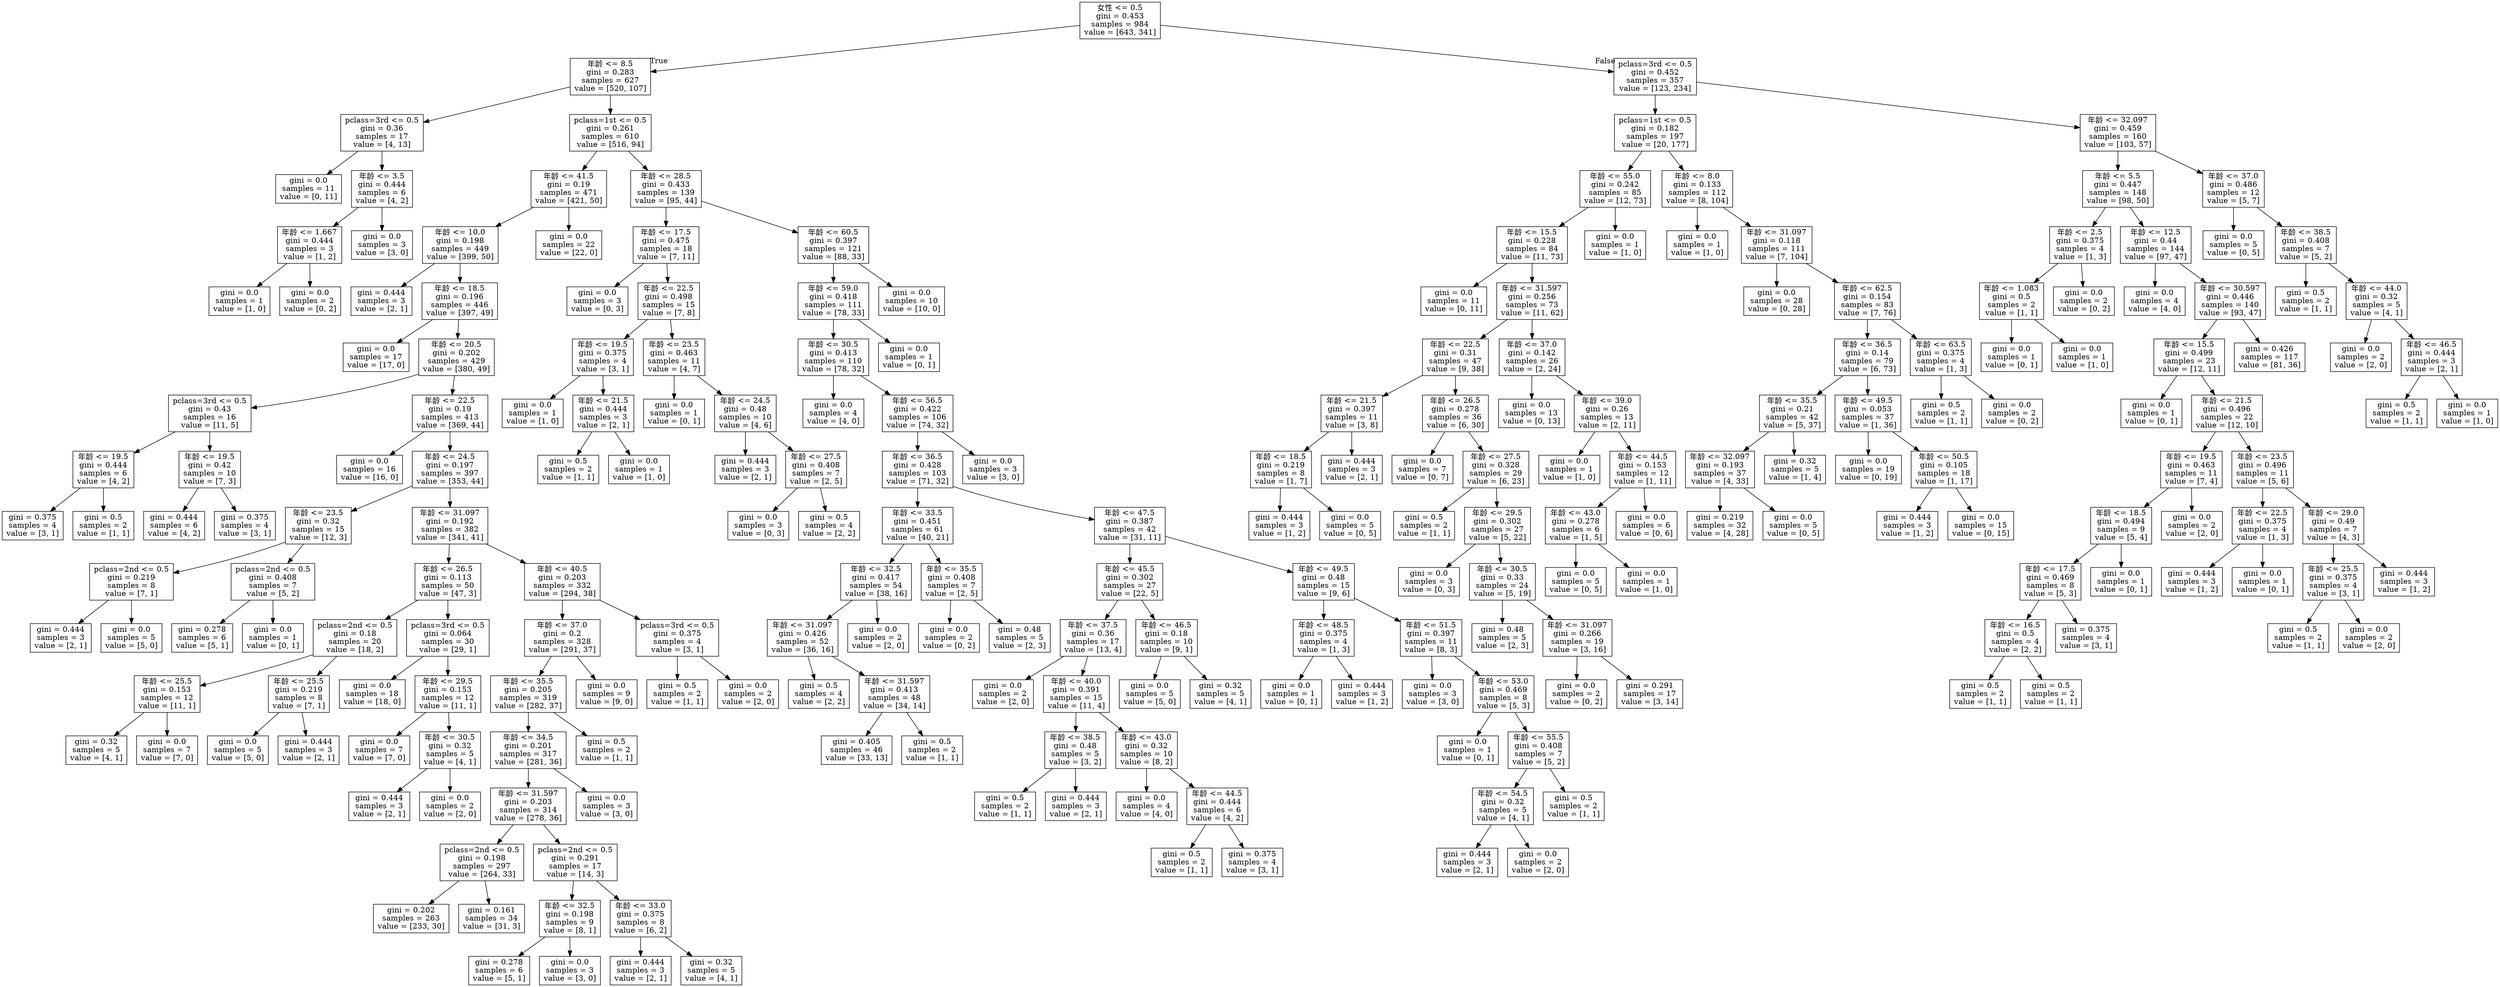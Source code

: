 digraph Tree {
node [shape=box] ;
0 [label="女性 <= 0.5\ngini = 0.453\nsamples = 984\nvalue = [643, 341]"] ;
1 [label="年龄 <= 8.5\ngini = 0.283\nsamples = 627\nvalue = [520, 107]"] ;
0 -> 1 [labeldistance=2.5, labelangle=45, headlabel="True"] ;
2 [label="pclass=3rd <= 0.5\ngini = 0.36\nsamples = 17\nvalue = [4, 13]"] ;
1 -> 2 ;
3 [label="gini = 0.0\nsamples = 11\nvalue = [0, 11]"] ;
2 -> 3 ;
4 [label="年龄 <= 3.5\ngini = 0.444\nsamples = 6\nvalue = [4, 2]"] ;
2 -> 4 ;
5 [label="年龄 <= 1.667\ngini = 0.444\nsamples = 3\nvalue = [1, 2]"] ;
4 -> 5 ;
6 [label="gini = 0.0\nsamples = 1\nvalue = [1, 0]"] ;
5 -> 6 ;
7 [label="gini = 0.0\nsamples = 2\nvalue = [0, 2]"] ;
5 -> 7 ;
8 [label="gini = 0.0\nsamples = 3\nvalue = [3, 0]"] ;
4 -> 8 ;
9 [label="pclass=1st <= 0.5\ngini = 0.261\nsamples = 610\nvalue = [516, 94]"] ;
1 -> 9 ;
10 [label="年龄 <= 41.5\ngini = 0.19\nsamples = 471\nvalue = [421, 50]"] ;
9 -> 10 ;
11 [label="年龄 <= 10.0\ngini = 0.198\nsamples = 449\nvalue = [399, 50]"] ;
10 -> 11 ;
12 [label="gini = 0.444\nsamples = 3\nvalue = [2, 1]"] ;
11 -> 12 ;
13 [label="年龄 <= 18.5\ngini = 0.196\nsamples = 446\nvalue = [397, 49]"] ;
11 -> 13 ;
14 [label="gini = 0.0\nsamples = 17\nvalue = [17, 0]"] ;
13 -> 14 ;
15 [label="年龄 <= 20.5\ngini = 0.202\nsamples = 429\nvalue = [380, 49]"] ;
13 -> 15 ;
16 [label="pclass=3rd <= 0.5\ngini = 0.43\nsamples = 16\nvalue = [11, 5]"] ;
15 -> 16 ;
17 [label="年龄 <= 19.5\ngini = 0.444\nsamples = 6\nvalue = [4, 2]"] ;
16 -> 17 ;
18 [label="gini = 0.375\nsamples = 4\nvalue = [3, 1]"] ;
17 -> 18 ;
19 [label="gini = 0.5\nsamples = 2\nvalue = [1, 1]"] ;
17 -> 19 ;
20 [label="年龄 <= 19.5\ngini = 0.42\nsamples = 10\nvalue = [7, 3]"] ;
16 -> 20 ;
21 [label="gini = 0.444\nsamples = 6\nvalue = [4, 2]"] ;
20 -> 21 ;
22 [label="gini = 0.375\nsamples = 4\nvalue = [3, 1]"] ;
20 -> 22 ;
23 [label="年龄 <= 22.5\ngini = 0.19\nsamples = 413\nvalue = [369, 44]"] ;
15 -> 23 ;
24 [label="gini = 0.0\nsamples = 16\nvalue = [16, 0]"] ;
23 -> 24 ;
25 [label="年龄 <= 24.5\ngini = 0.197\nsamples = 397\nvalue = [353, 44]"] ;
23 -> 25 ;
26 [label="年龄 <= 23.5\ngini = 0.32\nsamples = 15\nvalue = [12, 3]"] ;
25 -> 26 ;
27 [label="pclass=2nd <= 0.5\ngini = 0.219\nsamples = 8\nvalue = [7, 1]"] ;
26 -> 27 ;
28 [label="gini = 0.444\nsamples = 3\nvalue = [2, 1]"] ;
27 -> 28 ;
29 [label="gini = 0.0\nsamples = 5\nvalue = [5, 0]"] ;
27 -> 29 ;
30 [label="pclass=2nd <= 0.5\ngini = 0.408\nsamples = 7\nvalue = [5, 2]"] ;
26 -> 30 ;
31 [label="gini = 0.278\nsamples = 6\nvalue = [5, 1]"] ;
30 -> 31 ;
32 [label="gini = 0.0\nsamples = 1\nvalue = [0, 1]"] ;
30 -> 32 ;
33 [label="年龄 <= 31.097\ngini = 0.192\nsamples = 382\nvalue = [341, 41]"] ;
25 -> 33 ;
34 [label="年龄 <= 26.5\ngini = 0.113\nsamples = 50\nvalue = [47, 3]"] ;
33 -> 34 ;
35 [label="pclass=2nd <= 0.5\ngini = 0.18\nsamples = 20\nvalue = [18, 2]"] ;
34 -> 35 ;
36 [label="年龄 <= 25.5\ngini = 0.153\nsamples = 12\nvalue = [11, 1]"] ;
35 -> 36 ;
37 [label="gini = 0.32\nsamples = 5\nvalue = [4, 1]"] ;
36 -> 37 ;
38 [label="gini = 0.0\nsamples = 7\nvalue = [7, 0]"] ;
36 -> 38 ;
39 [label="年龄 <= 25.5\ngini = 0.219\nsamples = 8\nvalue = [7, 1]"] ;
35 -> 39 ;
40 [label="gini = 0.0\nsamples = 5\nvalue = [5, 0]"] ;
39 -> 40 ;
41 [label="gini = 0.444\nsamples = 3\nvalue = [2, 1]"] ;
39 -> 41 ;
42 [label="pclass=3rd <= 0.5\ngini = 0.064\nsamples = 30\nvalue = [29, 1]"] ;
34 -> 42 ;
43 [label="gini = 0.0\nsamples = 18\nvalue = [18, 0]"] ;
42 -> 43 ;
44 [label="年龄 <= 29.5\ngini = 0.153\nsamples = 12\nvalue = [11, 1]"] ;
42 -> 44 ;
45 [label="gini = 0.0\nsamples = 7\nvalue = [7, 0]"] ;
44 -> 45 ;
46 [label="年龄 <= 30.5\ngini = 0.32\nsamples = 5\nvalue = [4, 1]"] ;
44 -> 46 ;
47 [label="gini = 0.444\nsamples = 3\nvalue = [2, 1]"] ;
46 -> 47 ;
48 [label="gini = 0.0\nsamples = 2\nvalue = [2, 0]"] ;
46 -> 48 ;
49 [label="年龄 <= 40.5\ngini = 0.203\nsamples = 332\nvalue = [294, 38]"] ;
33 -> 49 ;
50 [label="年龄 <= 37.0\ngini = 0.2\nsamples = 328\nvalue = [291, 37]"] ;
49 -> 50 ;
51 [label="年龄 <= 35.5\ngini = 0.205\nsamples = 319\nvalue = [282, 37]"] ;
50 -> 51 ;
52 [label="年龄 <= 34.5\ngini = 0.201\nsamples = 317\nvalue = [281, 36]"] ;
51 -> 52 ;
53 [label="年龄 <= 31.597\ngini = 0.203\nsamples = 314\nvalue = [278, 36]"] ;
52 -> 53 ;
54 [label="pclass=2nd <= 0.5\ngini = 0.198\nsamples = 297\nvalue = [264, 33]"] ;
53 -> 54 ;
55 [label="gini = 0.202\nsamples = 263\nvalue = [233, 30]"] ;
54 -> 55 ;
56 [label="gini = 0.161\nsamples = 34\nvalue = [31, 3]"] ;
54 -> 56 ;
57 [label="pclass=2nd <= 0.5\ngini = 0.291\nsamples = 17\nvalue = [14, 3]"] ;
53 -> 57 ;
58 [label="年龄 <= 32.5\ngini = 0.198\nsamples = 9\nvalue = [8, 1]"] ;
57 -> 58 ;
59 [label="gini = 0.278\nsamples = 6\nvalue = [5, 1]"] ;
58 -> 59 ;
60 [label="gini = 0.0\nsamples = 3\nvalue = [3, 0]"] ;
58 -> 60 ;
61 [label="年龄 <= 33.0\ngini = 0.375\nsamples = 8\nvalue = [6, 2]"] ;
57 -> 61 ;
62 [label="gini = 0.444\nsamples = 3\nvalue = [2, 1]"] ;
61 -> 62 ;
63 [label="gini = 0.32\nsamples = 5\nvalue = [4, 1]"] ;
61 -> 63 ;
64 [label="gini = 0.0\nsamples = 3\nvalue = [3, 0]"] ;
52 -> 64 ;
65 [label="gini = 0.5\nsamples = 2\nvalue = [1, 1]"] ;
51 -> 65 ;
66 [label="gini = 0.0\nsamples = 9\nvalue = [9, 0]"] ;
50 -> 66 ;
67 [label="pclass=3rd <= 0.5\ngini = 0.375\nsamples = 4\nvalue = [3, 1]"] ;
49 -> 67 ;
68 [label="gini = 0.5\nsamples = 2\nvalue = [1, 1]"] ;
67 -> 68 ;
69 [label="gini = 0.0\nsamples = 2\nvalue = [2, 0]"] ;
67 -> 69 ;
70 [label="gini = 0.0\nsamples = 22\nvalue = [22, 0]"] ;
10 -> 70 ;
71 [label="年龄 <= 28.5\ngini = 0.433\nsamples = 139\nvalue = [95, 44]"] ;
9 -> 71 ;
72 [label="年龄 <= 17.5\ngini = 0.475\nsamples = 18\nvalue = [7, 11]"] ;
71 -> 72 ;
73 [label="gini = 0.0\nsamples = 3\nvalue = [0, 3]"] ;
72 -> 73 ;
74 [label="年龄 <= 22.5\ngini = 0.498\nsamples = 15\nvalue = [7, 8]"] ;
72 -> 74 ;
75 [label="年龄 <= 19.5\ngini = 0.375\nsamples = 4\nvalue = [3, 1]"] ;
74 -> 75 ;
76 [label="gini = 0.0\nsamples = 1\nvalue = [1, 0]"] ;
75 -> 76 ;
77 [label="年龄 <= 21.5\ngini = 0.444\nsamples = 3\nvalue = [2, 1]"] ;
75 -> 77 ;
78 [label="gini = 0.5\nsamples = 2\nvalue = [1, 1]"] ;
77 -> 78 ;
79 [label="gini = 0.0\nsamples = 1\nvalue = [1, 0]"] ;
77 -> 79 ;
80 [label="年龄 <= 23.5\ngini = 0.463\nsamples = 11\nvalue = [4, 7]"] ;
74 -> 80 ;
81 [label="gini = 0.0\nsamples = 1\nvalue = [0, 1]"] ;
80 -> 81 ;
82 [label="年龄 <= 24.5\ngini = 0.48\nsamples = 10\nvalue = [4, 6]"] ;
80 -> 82 ;
83 [label="gini = 0.444\nsamples = 3\nvalue = [2, 1]"] ;
82 -> 83 ;
84 [label="年龄 <= 27.5\ngini = 0.408\nsamples = 7\nvalue = [2, 5]"] ;
82 -> 84 ;
85 [label="gini = 0.0\nsamples = 3\nvalue = [0, 3]"] ;
84 -> 85 ;
86 [label="gini = 0.5\nsamples = 4\nvalue = [2, 2]"] ;
84 -> 86 ;
87 [label="年龄 <= 60.5\ngini = 0.397\nsamples = 121\nvalue = [88, 33]"] ;
71 -> 87 ;
88 [label="年龄 <= 59.0\ngini = 0.418\nsamples = 111\nvalue = [78, 33]"] ;
87 -> 88 ;
89 [label="年龄 <= 30.5\ngini = 0.413\nsamples = 110\nvalue = [78, 32]"] ;
88 -> 89 ;
90 [label="gini = 0.0\nsamples = 4\nvalue = [4, 0]"] ;
89 -> 90 ;
91 [label="年龄 <= 56.5\ngini = 0.422\nsamples = 106\nvalue = [74, 32]"] ;
89 -> 91 ;
92 [label="年龄 <= 36.5\ngini = 0.428\nsamples = 103\nvalue = [71, 32]"] ;
91 -> 92 ;
93 [label="年龄 <= 33.5\ngini = 0.451\nsamples = 61\nvalue = [40, 21]"] ;
92 -> 93 ;
94 [label="年龄 <= 32.5\ngini = 0.417\nsamples = 54\nvalue = [38, 16]"] ;
93 -> 94 ;
95 [label="年龄 <= 31.097\ngini = 0.426\nsamples = 52\nvalue = [36, 16]"] ;
94 -> 95 ;
96 [label="gini = 0.5\nsamples = 4\nvalue = [2, 2]"] ;
95 -> 96 ;
97 [label="年龄 <= 31.597\ngini = 0.413\nsamples = 48\nvalue = [34, 14]"] ;
95 -> 97 ;
98 [label="gini = 0.405\nsamples = 46\nvalue = [33, 13]"] ;
97 -> 98 ;
99 [label="gini = 0.5\nsamples = 2\nvalue = [1, 1]"] ;
97 -> 99 ;
100 [label="gini = 0.0\nsamples = 2\nvalue = [2, 0]"] ;
94 -> 100 ;
101 [label="年龄 <= 35.5\ngini = 0.408\nsamples = 7\nvalue = [2, 5]"] ;
93 -> 101 ;
102 [label="gini = 0.0\nsamples = 2\nvalue = [0, 2]"] ;
101 -> 102 ;
103 [label="gini = 0.48\nsamples = 5\nvalue = [2, 3]"] ;
101 -> 103 ;
104 [label="年龄 <= 47.5\ngini = 0.387\nsamples = 42\nvalue = [31, 11]"] ;
92 -> 104 ;
105 [label="年龄 <= 45.5\ngini = 0.302\nsamples = 27\nvalue = [22, 5]"] ;
104 -> 105 ;
106 [label="年龄 <= 37.5\ngini = 0.36\nsamples = 17\nvalue = [13, 4]"] ;
105 -> 106 ;
107 [label="gini = 0.0\nsamples = 2\nvalue = [2, 0]"] ;
106 -> 107 ;
108 [label="年龄 <= 40.0\ngini = 0.391\nsamples = 15\nvalue = [11, 4]"] ;
106 -> 108 ;
109 [label="年龄 <= 38.5\ngini = 0.48\nsamples = 5\nvalue = [3, 2]"] ;
108 -> 109 ;
110 [label="gini = 0.5\nsamples = 2\nvalue = [1, 1]"] ;
109 -> 110 ;
111 [label="gini = 0.444\nsamples = 3\nvalue = [2, 1]"] ;
109 -> 111 ;
112 [label="年龄 <= 43.0\ngini = 0.32\nsamples = 10\nvalue = [8, 2]"] ;
108 -> 112 ;
113 [label="gini = 0.0\nsamples = 4\nvalue = [4, 0]"] ;
112 -> 113 ;
114 [label="年龄 <= 44.5\ngini = 0.444\nsamples = 6\nvalue = [4, 2]"] ;
112 -> 114 ;
115 [label="gini = 0.5\nsamples = 2\nvalue = [1, 1]"] ;
114 -> 115 ;
116 [label="gini = 0.375\nsamples = 4\nvalue = [3, 1]"] ;
114 -> 116 ;
117 [label="年龄 <= 46.5\ngini = 0.18\nsamples = 10\nvalue = [9, 1]"] ;
105 -> 117 ;
118 [label="gini = 0.0\nsamples = 5\nvalue = [5, 0]"] ;
117 -> 118 ;
119 [label="gini = 0.32\nsamples = 5\nvalue = [4, 1]"] ;
117 -> 119 ;
120 [label="年龄 <= 49.5\ngini = 0.48\nsamples = 15\nvalue = [9, 6]"] ;
104 -> 120 ;
121 [label="年龄 <= 48.5\ngini = 0.375\nsamples = 4\nvalue = [1, 3]"] ;
120 -> 121 ;
122 [label="gini = 0.0\nsamples = 1\nvalue = [0, 1]"] ;
121 -> 122 ;
123 [label="gini = 0.444\nsamples = 3\nvalue = [1, 2]"] ;
121 -> 123 ;
124 [label="年龄 <= 51.5\ngini = 0.397\nsamples = 11\nvalue = [8, 3]"] ;
120 -> 124 ;
125 [label="gini = 0.0\nsamples = 3\nvalue = [3, 0]"] ;
124 -> 125 ;
126 [label="年龄 <= 53.0\ngini = 0.469\nsamples = 8\nvalue = [5, 3]"] ;
124 -> 126 ;
127 [label="gini = 0.0\nsamples = 1\nvalue = [0, 1]"] ;
126 -> 127 ;
128 [label="年龄 <= 55.5\ngini = 0.408\nsamples = 7\nvalue = [5, 2]"] ;
126 -> 128 ;
129 [label="年龄 <= 54.5\ngini = 0.32\nsamples = 5\nvalue = [4, 1]"] ;
128 -> 129 ;
130 [label="gini = 0.444\nsamples = 3\nvalue = [2, 1]"] ;
129 -> 130 ;
131 [label="gini = 0.0\nsamples = 2\nvalue = [2, 0]"] ;
129 -> 131 ;
132 [label="gini = 0.5\nsamples = 2\nvalue = [1, 1]"] ;
128 -> 132 ;
133 [label="gini = 0.0\nsamples = 3\nvalue = [3, 0]"] ;
91 -> 133 ;
134 [label="gini = 0.0\nsamples = 1\nvalue = [0, 1]"] ;
88 -> 134 ;
135 [label="gini = 0.0\nsamples = 10\nvalue = [10, 0]"] ;
87 -> 135 ;
136 [label="pclass=3rd <= 0.5\ngini = 0.452\nsamples = 357\nvalue = [123, 234]"] ;
0 -> 136 [labeldistance=2.5, labelangle=-45, headlabel="False"] ;
137 [label="pclass=1st <= 0.5\ngini = 0.182\nsamples = 197\nvalue = [20, 177]"] ;
136 -> 137 ;
138 [label="年龄 <= 55.0\ngini = 0.242\nsamples = 85\nvalue = [12, 73]"] ;
137 -> 138 ;
139 [label="年龄 <= 15.5\ngini = 0.228\nsamples = 84\nvalue = [11, 73]"] ;
138 -> 139 ;
140 [label="gini = 0.0\nsamples = 11\nvalue = [0, 11]"] ;
139 -> 140 ;
141 [label="年龄 <= 31.597\ngini = 0.256\nsamples = 73\nvalue = [11, 62]"] ;
139 -> 141 ;
142 [label="年龄 <= 22.5\ngini = 0.31\nsamples = 47\nvalue = [9, 38]"] ;
141 -> 142 ;
143 [label="年龄 <= 21.5\ngini = 0.397\nsamples = 11\nvalue = [3, 8]"] ;
142 -> 143 ;
144 [label="年龄 <= 18.5\ngini = 0.219\nsamples = 8\nvalue = [1, 7]"] ;
143 -> 144 ;
145 [label="gini = 0.444\nsamples = 3\nvalue = [1, 2]"] ;
144 -> 145 ;
146 [label="gini = 0.0\nsamples = 5\nvalue = [0, 5]"] ;
144 -> 146 ;
147 [label="gini = 0.444\nsamples = 3\nvalue = [2, 1]"] ;
143 -> 147 ;
148 [label="年龄 <= 26.5\ngini = 0.278\nsamples = 36\nvalue = [6, 30]"] ;
142 -> 148 ;
149 [label="gini = 0.0\nsamples = 7\nvalue = [0, 7]"] ;
148 -> 149 ;
150 [label="年龄 <= 27.5\ngini = 0.328\nsamples = 29\nvalue = [6, 23]"] ;
148 -> 150 ;
151 [label="gini = 0.5\nsamples = 2\nvalue = [1, 1]"] ;
150 -> 151 ;
152 [label="年龄 <= 29.5\ngini = 0.302\nsamples = 27\nvalue = [5, 22]"] ;
150 -> 152 ;
153 [label="gini = 0.0\nsamples = 3\nvalue = [0, 3]"] ;
152 -> 153 ;
154 [label="年龄 <= 30.5\ngini = 0.33\nsamples = 24\nvalue = [5, 19]"] ;
152 -> 154 ;
155 [label="gini = 0.48\nsamples = 5\nvalue = [2, 3]"] ;
154 -> 155 ;
156 [label="年龄 <= 31.097\ngini = 0.266\nsamples = 19\nvalue = [3, 16]"] ;
154 -> 156 ;
157 [label="gini = 0.0\nsamples = 2\nvalue = [0, 2]"] ;
156 -> 157 ;
158 [label="gini = 0.291\nsamples = 17\nvalue = [3, 14]"] ;
156 -> 158 ;
159 [label="年龄 <= 37.0\ngini = 0.142\nsamples = 26\nvalue = [2, 24]"] ;
141 -> 159 ;
160 [label="gini = 0.0\nsamples = 13\nvalue = [0, 13]"] ;
159 -> 160 ;
161 [label="年龄 <= 39.0\ngini = 0.26\nsamples = 13\nvalue = [2, 11]"] ;
159 -> 161 ;
162 [label="gini = 0.0\nsamples = 1\nvalue = [1, 0]"] ;
161 -> 162 ;
163 [label="年龄 <= 44.5\ngini = 0.153\nsamples = 12\nvalue = [1, 11]"] ;
161 -> 163 ;
164 [label="年龄 <= 43.0\ngini = 0.278\nsamples = 6\nvalue = [1, 5]"] ;
163 -> 164 ;
165 [label="gini = 0.0\nsamples = 5\nvalue = [0, 5]"] ;
164 -> 165 ;
166 [label="gini = 0.0\nsamples = 1\nvalue = [1, 0]"] ;
164 -> 166 ;
167 [label="gini = 0.0\nsamples = 6\nvalue = [0, 6]"] ;
163 -> 167 ;
168 [label="gini = 0.0\nsamples = 1\nvalue = [1, 0]"] ;
138 -> 168 ;
169 [label="年龄 <= 8.0\ngini = 0.133\nsamples = 112\nvalue = [8, 104]"] ;
137 -> 169 ;
170 [label="gini = 0.0\nsamples = 1\nvalue = [1, 0]"] ;
169 -> 170 ;
171 [label="年龄 <= 31.097\ngini = 0.118\nsamples = 111\nvalue = [7, 104]"] ;
169 -> 171 ;
172 [label="gini = 0.0\nsamples = 28\nvalue = [0, 28]"] ;
171 -> 172 ;
173 [label="年龄 <= 62.5\ngini = 0.154\nsamples = 83\nvalue = [7, 76]"] ;
171 -> 173 ;
174 [label="年龄 <= 36.5\ngini = 0.14\nsamples = 79\nvalue = [6, 73]"] ;
173 -> 174 ;
175 [label="年龄 <= 35.5\ngini = 0.21\nsamples = 42\nvalue = [5, 37]"] ;
174 -> 175 ;
176 [label="年龄 <= 32.097\ngini = 0.193\nsamples = 37\nvalue = [4, 33]"] ;
175 -> 176 ;
177 [label="gini = 0.219\nsamples = 32\nvalue = [4, 28]"] ;
176 -> 177 ;
178 [label="gini = 0.0\nsamples = 5\nvalue = [0, 5]"] ;
176 -> 178 ;
179 [label="gini = 0.32\nsamples = 5\nvalue = [1, 4]"] ;
175 -> 179 ;
180 [label="年龄 <= 49.5\ngini = 0.053\nsamples = 37\nvalue = [1, 36]"] ;
174 -> 180 ;
181 [label="gini = 0.0\nsamples = 19\nvalue = [0, 19]"] ;
180 -> 181 ;
182 [label="年龄 <= 50.5\ngini = 0.105\nsamples = 18\nvalue = [1, 17]"] ;
180 -> 182 ;
183 [label="gini = 0.444\nsamples = 3\nvalue = [1, 2]"] ;
182 -> 183 ;
184 [label="gini = 0.0\nsamples = 15\nvalue = [0, 15]"] ;
182 -> 184 ;
185 [label="年龄 <= 63.5\ngini = 0.375\nsamples = 4\nvalue = [1, 3]"] ;
173 -> 185 ;
186 [label="gini = 0.5\nsamples = 2\nvalue = [1, 1]"] ;
185 -> 186 ;
187 [label="gini = 0.0\nsamples = 2\nvalue = [0, 2]"] ;
185 -> 187 ;
188 [label="年龄 <= 32.097\ngini = 0.459\nsamples = 160\nvalue = [103, 57]"] ;
136 -> 188 ;
189 [label="年龄 <= 5.5\ngini = 0.447\nsamples = 148\nvalue = [98, 50]"] ;
188 -> 189 ;
190 [label="年龄 <= 2.5\ngini = 0.375\nsamples = 4\nvalue = [1, 3]"] ;
189 -> 190 ;
191 [label="年龄 <= 1.083\ngini = 0.5\nsamples = 2\nvalue = [1, 1]"] ;
190 -> 191 ;
192 [label="gini = 0.0\nsamples = 1\nvalue = [0, 1]"] ;
191 -> 192 ;
193 [label="gini = 0.0\nsamples = 1\nvalue = [1, 0]"] ;
191 -> 193 ;
194 [label="gini = 0.0\nsamples = 2\nvalue = [0, 2]"] ;
190 -> 194 ;
195 [label="年龄 <= 12.5\ngini = 0.44\nsamples = 144\nvalue = [97, 47]"] ;
189 -> 195 ;
196 [label="gini = 0.0\nsamples = 4\nvalue = [4, 0]"] ;
195 -> 196 ;
197 [label="年龄 <= 30.597\ngini = 0.446\nsamples = 140\nvalue = [93, 47]"] ;
195 -> 197 ;
198 [label="年龄 <= 15.5\ngini = 0.499\nsamples = 23\nvalue = [12, 11]"] ;
197 -> 198 ;
199 [label="gini = 0.0\nsamples = 1\nvalue = [0, 1]"] ;
198 -> 199 ;
200 [label="年龄 <= 21.5\ngini = 0.496\nsamples = 22\nvalue = [12, 10]"] ;
198 -> 200 ;
201 [label="年龄 <= 19.5\ngini = 0.463\nsamples = 11\nvalue = [7, 4]"] ;
200 -> 201 ;
202 [label="年龄 <= 18.5\ngini = 0.494\nsamples = 9\nvalue = [5, 4]"] ;
201 -> 202 ;
203 [label="年龄 <= 17.5\ngini = 0.469\nsamples = 8\nvalue = [5, 3]"] ;
202 -> 203 ;
204 [label="年龄 <= 16.5\ngini = 0.5\nsamples = 4\nvalue = [2, 2]"] ;
203 -> 204 ;
205 [label="gini = 0.5\nsamples = 2\nvalue = [1, 1]"] ;
204 -> 205 ;
206 [label="gini = 0.5\nsamples = 2\nvalue = [1, 1]"] ;
204 -> 206 ;
207 [label="gini = 0.375\nsamples = 4\nvalue = [3, 1]"] ;
203 -> 207 ;
208 [label="gini = 0.0\nsamples = 1\nvalue = [0, 1]"] ;
202 -> 208 ;
209 [label="gini = 0.0\nsamples = 2\nvalue = [2, 0]"] ;
201 -> 209 ;
210 [label="年龄 <= 23.5\ngini = 0.496\nsamples = 11\nvalue = [5, 6]"] ;
200 -> 210 ;
211 [label="年龄 <= 22.5\ngini = 0.375\nsamples = 4\nvalue = [1, 3]"] ;
210 -> 211 ;
212 [label="gini = 0.444\nsamples = 3\nvalue = [1, 2]"] ;
211 -> 212 ;
213 [label="gini = 0.0\nsamples = 1\nvalue = [0, 1]"] ;
211 -> 213 ;
214 [label="年龄 <= 29.0\ngini = 0.49\nsamples = 7\nvalue = [4, 3]"] ;
210 -> 214 ;
215 [label="年龄 <= 25.5\ngini = 0.375\nsamples = 4\nvalue = [3, 1]"] ;
214 -> 215 ;
216 [label="gini = 0.5\nsamples = 2\nvalue = [1, 1]"] ;
215 -> 216 ;
217 [label="gini = 0.0\nsamples = 2\nvalue = [2, 0]"] ;
215 -> 217 ;
218 [label="gini = 0.444\nsamples = 3\nvalue = [1, 2]"] ;
214 -> 218 ;
219 [label="gini = 0.426\nsamples = 117\nvalue = [81, 36]"] ;
197 -> 219 ;
220 [label="年龄 <= 37.0\ngini = 0.486\nsamples = 12\nvalue = [5, 7]"] ;
188 -> 220 ;
221 [label="gini = 0.0\nsamples = 5\nvalue = [0, 5]"] ;
220 -> 221 ;
222 [label="年龄 <= 38.5\ngini = 0.408\nsamples = 7\nvalue = [5, 2]"] ;
220 -> 222 ;
223 [label="gini = 0.5\nsamples = 2\nvalue = [1, 1]"] ;
222 -> 223 ;
224 [label="年龄 <= 44.0\ngini = 0.32\nsamples = 5\nvalue = [4, 1]"] ;
222 -> 224 ;
225 [label="gini = 0.0\nsamples = 2\nvalue = [2, 0]"] ;
224 -> 225 ;
226 [label="年龄 <= 46.5\ngini = 0.444\nsamples = 3\nvalue = [2, 1]"] ;
224 -> 226 ;
227 [label="gini = 0.5\nsamples = 2\nvalue = [1, 1]"] ;
226 -> 227 ;
228 [label="gini = 0.0\nsamples = 1\nvalue = [1, 0]"] ;
226 -> 228 ;
}